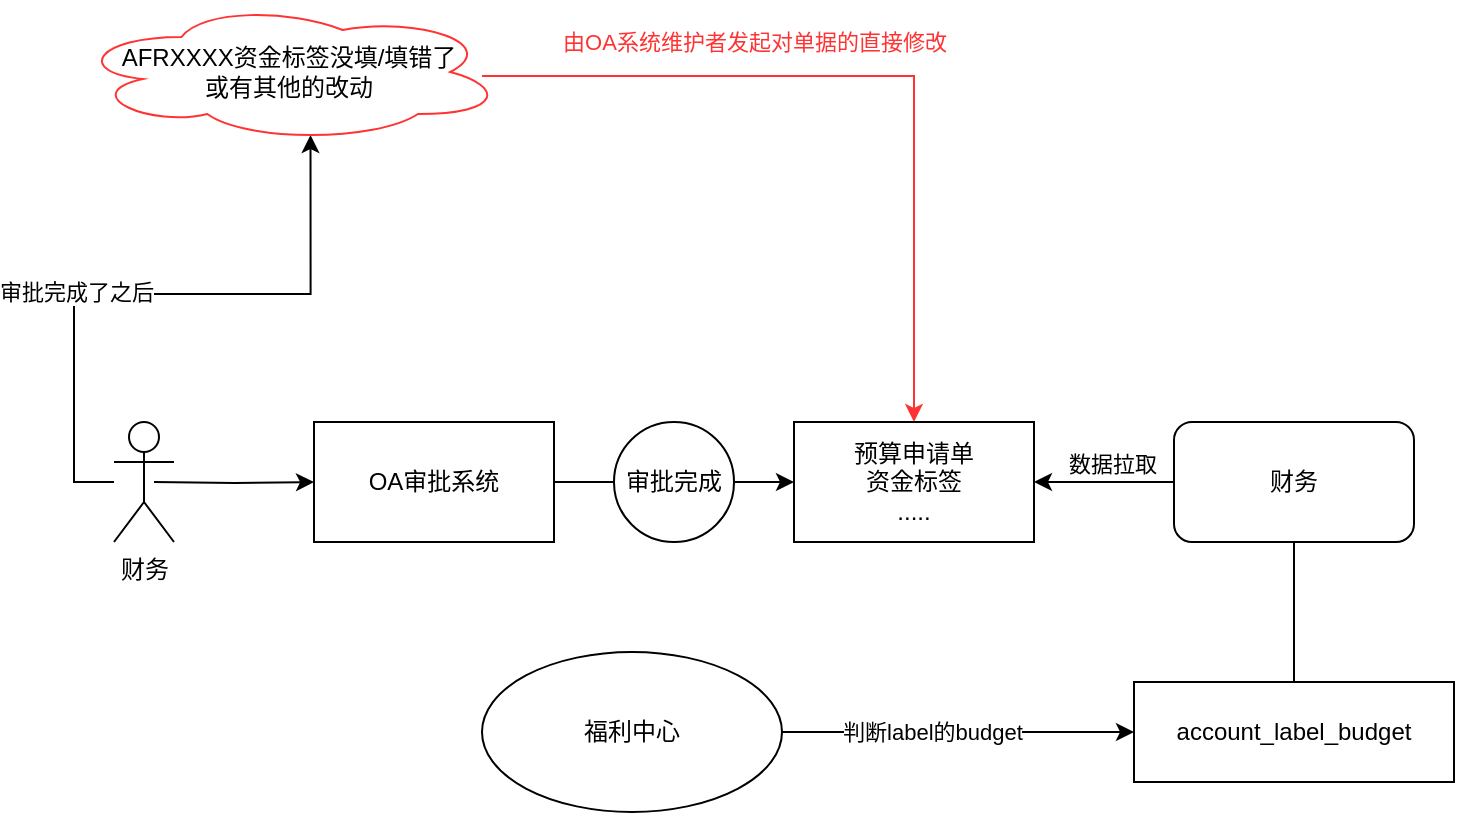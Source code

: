 <mxfile version="17.1.0" type="github">
  <diagram id="Rkex_4K4QWP2081hzQKs" name="Page-1">
    <mxGraphModel dx="1426" dy="1963" grid="1" gridSize="10" guides="1" tooltips="1" connect="1" arrows="1" fold="1" page="1" pageScale="1" pageWidth="827" pageHeight="1169" math="0" shadow="0">
      <root>
        <mxCell id="0" />
        <mxCell id="1" parent="0" />
        <mxCell id="6iDBl70vocLr9eY2Qc_o-5" style="edgeStyle=orthogonalEdgeStyle;rounded=0;orthogonalLoop=1;jettySize=auto;html=1;startArrow=none;" edge="1" parent="1" source="6iDBl70vocLr9eY2Qc_o-12">
          <mxGeometry relative="1" as="geometry">
            <mxPoint x="420" y="190" as="targetPoint" />
          </mxGeometry>
        </mxCell>
        <mxCell id="6iDBl70vocLr9eY2Qc_o-2" value="OA审批系统" style="rounded=0;whiteSpace=wrap;html=1;" vertex="1" parent="1">
          <mxGeometry x="180" y="160" width="120" height="60" as="geometry" />
        </mxCell>
        <mxCell id="6iDBl70vocLr9eY2Qc_o-4" style="edgeStyle=orthogonalEdgeStyle;rounded=0;orthogonalLoop=1;jettySize=auto;html=1;exitX=1;exitY=0.5;exitDx=0;exitDy=0;entryX=0;entryY=0.5;entryDx=0;entryDy=0;" edge="1" parent="1" target="6iDBl70vocLr9eY2Qc_o-2">
          <mxGeometry relative="1" as="geometry">
            <mxPoint x="100" y="190" as="sourcePoint" />
          </mxGeometry>
        </mxCell>
        <mxCell id="6iDBl70vocLr9eY2Qc_o-25" style="edgeStyle=orthogonalEdgeStyle;rounded=0;orthogonalLoop=1;jettySize=auto;html=1;entryX=0.55;entryY=0.95;entryDx=0;entryDy=0;entryPerimeter=0;" edge="1" parent="1" source="6iDBl70vocLr9eY2Qc_o-10" target="6iDBl70vocLr9eY2Qc_o-24">
          <mxGeometry relative="1" as="geometry">
            <mxPoint x="90" y="90" as="targetPoint" />
            <Array as="points">
              <mxPoint x="60" y="190" />
              <mxPoint x="60" y="96" />
            </Array>
          </mxGeometry>
        </mxCell>
        <mxCell id="6iDBl70vocLr9eY2Qc_o-28" value="审批完成了之后" style="edgeLabel;html=1;align=center;verticalAlign=middle;resizable=0;points=[];" vertex="1" connectable="0" parent="6iDBl70vocLr9eY2Qc_o-25">
          <mxGeometry x="-0.261" y="1" relative="1" as="geometry">
            <mxPoint as="offset" />
          </mxGeometry>
        </mxCell>
        <mxCell id="6iDBl70vocLr9eY2Qc_o-10" value="财务" style="shape=umlActor;verticalLabelPosition=bottom;verticalAlign=top;html=1;outlineConnect=0;" vertex="1" parent="1">
          <mxGeometry x="80" y="160" width="30" height="60" as="geometry" />
        </mxCell>
        <mxCell id="6iDBl70vocLr9eY2Qc_o-15" style="edgeStyle=orthogonalEdgeStyle;rounded=0;orthogonalLoop=1;jettySize=auto;html=1;" edge="1" parent="1" source="6iDBl70vocLr9eY2Qc_o-14">
          <mxGeometry relative="1" as="geometry">
            <mxPoint x="540" y="190" as="targetPoint" />
          </mxGeometry>
        </mxCell>
        <mxCell id="6iDBl70vocLr9eY2Qc_o-16" value="数据拉取" style="edgeLabel;html=1;align=center;verticalAlign=middle;resizable=0;points=[];" vertex="1" connectable="0" parent="6iDBl70vocLr9eY2Qc_o-15">
          <mxGeometry x="0.22" relative="1" as="geometry">
            <mxPoint x="11" y="-10" as="offset" />
          </mxGeometry>
        </mxCell>
        <mxCell id="6iDBl70vocLr9eY2Qc_o-18" style="edgeStyle=orthogonalEdgeStyle;rounded=0;orthogonalLoop=1;jettySize=auto;html=1;startArrow=none;" edge="1" parent="1" source="6iDBl70vocLr9eY2Qc_o-20">
          <mxGeometry relative="1" as="geometry">
            <mxPoint x="670" y="310" as="targetPoint" />
          </mxGeometry>
        </mxCell>
        <mxCell id="6iDBl70vocLr9eY2Qc_o-14" value="财务" style="rounded=1;whiteSpace=wrap;html=1;" vertex="1" parent="1">
          <mxGeometry x="610" y="160" width="120" height="60" as="geometry" />
        </mxCell>
        <mxCell id="6iDBl70vocLr9eY2Qc_o-22" style="edgeStyle=orthogonalEdgeStyle;rounded=0;orthogonalLoop=1;jettySize=auto;html=1;strokeColor=#000000;" edge="1" parent="1" source="6iDBl70vocLr9eY2Qc_o-21" target="6iDBl70vocLr9eY2Qc_o-20">
          <mxGeometry relative="1" as="geometry" />
        </mxCell>
        <mxCell id="6iDBl70vocLr9eY2Qc_o-37" value="判断label的budget" style="edgeLabel;html=1;align=center;verticalAlign=middle;resizable=0;points=[];fontColor=#000000;" vertex="1" connectable="0" parent="6iDBl70vocLr9eY2Qc_o-22">
          <mxGeometry x="-0.148" relative="1" as="geometry">
            <mxPoint as="offset" />
          </mxGeometry>
        </mxCell>
        <mxCell id="6iDBl70vocLr9eY2Qc_o-21" value="福利中心" style="ellipse;whiteSpace=wrap;html=1;" vertex="1" parent="1">
          <mxGeometry x="264" y="275" width="150" height="80" as="geometry" />
        </mxCell>
        <mxCell id="6iDBl70vocLr9eY2Qc_o-33" style="edgeStyle=orthogonalEdgeStyle;rounded=0;orthogonalLoop=1;jettySize=auto;html=1;exitX=0.949;exitY=0.529;exitDx=0;exitDy=0;exitPerimeter=0;strokeColor=#FF3333;" edge="1" parent="1" source="6iDBl70vocLr9eY2Qc_o-24" target="6iDBl70vocLr9eY2Qc_o-31">
          <mxGeometry relative="1" as="geometry" />
        </mxCell>
        <mxCell id="6iDBl70vocLr9eY2Qc_o-34" value="由OA系统维护者发起对单据的直接修改" style="edgeLabel;html=1;align=center;verticalAlign=middle;resizable=0;points=[];fontColor=#FF3333;" vertex="1" connectable="0" parent="6iDBl70vocLr9eY2Qc_o-33">
          <mxGeometry x="-0.496" y="3" relative="1" as="geometry">
            <mxPoint x="38" y="-14" as="offset" />
          </mxGeometry>
        </mxCell>
        <mxCell id="6iDBl70vocLr9eY2Qc_o-24" value="AFRXXXX资金标签没填/填错了&lt;br&gt;或有其他的改动" style="ellipse;shape=cloud;whiteSpace=wrap;html=1;strokeColor=#FF3333;" vertex="1" parent="1">
          <mxGeometry x="60" y="-50" width="215" height="70" as="geometry" />
        </mxCell>
        <mxCell id="6iDBl70vocLr9eY2Qc_o-31" value="预算申请单&lt;br&gt;资金标签&lt;br&gt;....." style="rounded=0;whiteSpace=wrap;html=1;" vertex="1" parent="1">
          <mxGeometry x="420" y="160" width="120" height="60" as="geometry" />
        </mxCell>
        <mxCell id="6iDBl70vocLr9eY2Qc_o-12" value="审批完成" style="ellipse;whiteSpace=wrap;html=1;aspect=fixed;" vertex="1" parent="1">
          <mxGeometry x="330" y="160" width="60" height="60" as="geometry" />
        </mxCell>
        <mxCell id="6iDBl70vocLr9eY2Qc_o-32" value="" style="edgeStyle=orthogonalEdgeStyle;rounded=0;orthogonalLoop=1;jettySize=auto;html=1;endArrow=none;" edge="1" parent="1" source="6iDBl70vocLr9eY2Qc_o-2" target="6iDBl70vocLr9eY2Qc_o-12">
          <mxGeometry relative="1" as="geometry">
            <mxPoint x="450" y="190" as="targetPoint" />
            <mxPoint x="300" y="190" as="sourcePoint" />
          </mxGeometry>
        </mxCell>
        <mxCell id="6iDBl70vocLr9eY2Qc_o-20" value="account_label_budget" style="rounded=0;whiteSpace=wrap;html=1;" vertex="1" parent="1">
          <mxGeometry x="590" y="290" width="160" height="50" as="geometry" />
        </mxCell>
        <mxCell id="6iDBl70vocLr9eY2Qc_o-36" value="" style="edgeStyle=orthogonalEdgeStyle;rounded=0;orthogonalLoop=1;jettySize=auto;html=1;endArrow=none;" edge="1" parent="1" source="6iDBl70vocLr9eY2Qc_o-14" target="6iDBl70vocLr9eY2Qc_o-20">
          <mxGeometry relative="1" as="geometry">
            <mxPoint x="670" y="310" as="targetPoint" />
            <mxPoint x="670" y="220" as="sourcePoint" />
          </mxGeometry>
        </mxCell>
      </root>
    </mxGraphModel>
  </diagram>
</mxfile>
